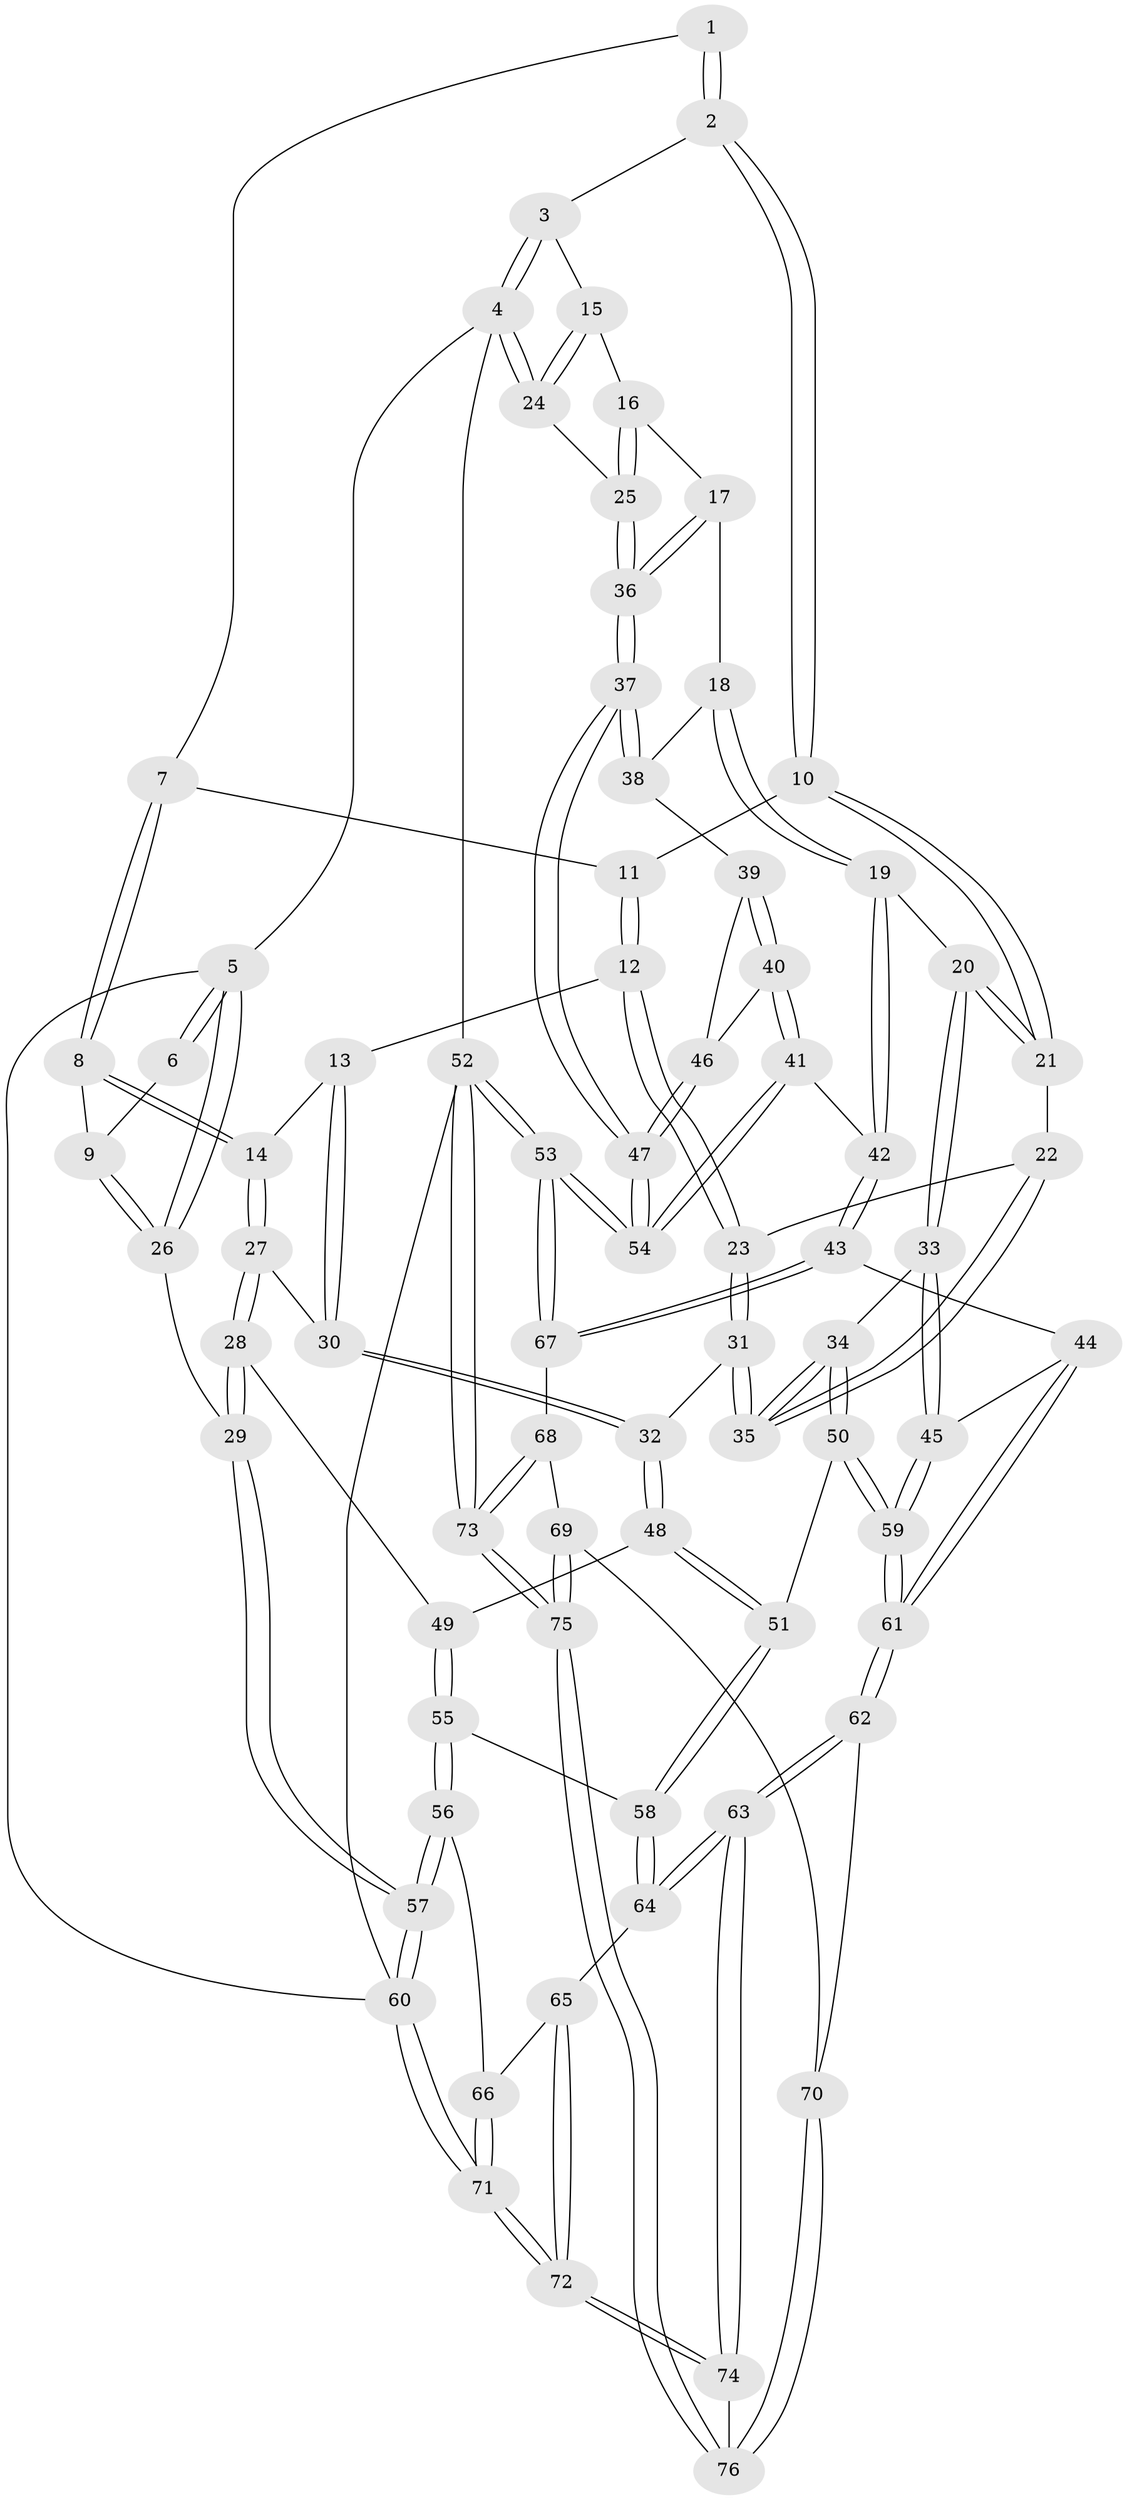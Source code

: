 // coarse degree distribution, {3: 0.3, 5: 0.1, 4: 0.3333333333333333, 6: 0.1, 2: 0.06666666666666667, 8: 0.1}
// Generated by graph-tools (version 1.1) at 2025/05/03/04/25 22:05:51]
// undirected, 76 vertices, 187 edges
graph export_dot {
graph [start="1"]
  node [color=gray90,style=filled];
  1 [pos="+0.4301640575761095+0"];
  2 [pos="+0.6295585419007262+0"];
  3 [pos="+0.6752271652365773+0"];
  4 [pos="+1+0"];
  5 [pos="+0+0"];
  6 [pos="+0.25543291970973797+0"];
  7 [pos="+0.2520921578695431+0.15062158015497487"];
  8 [pos="+0.1925740447533456+0.18785360977038443"];
  9 [pos="+0.18548229923745144+0.17665162404554974"];
  10 [pos="+0.6290458546907157+0"];
  11 [pos="+0.40756276944762637+0.15583955179042142"];
  12 [pos="+0.39566702942145804+0.23228284657239176"];
  13 [pos="+0.26118806393599897+0.25973092950547433"];
  14 [pos="+0.1911032448607269+0.20742174160395313"];
  15 [pos="+0.869786192884669+0.15505410448934737"];
  16 [pos="+0.8751420623013367+0.16872683783134032"];
  17 [pos="+0.884387118697092+0.26727469852935976"];
  18 [pos="+0.8387414481419293+0.34159540451361"];
  19 [pos="+0.7293663764647913+0.35717527062631604"];
  20 [pos="+0.6964878630256809+0.34422563205587436"];
  21 [pos="+0.6142450251760748+0.23284368880977777"];
  22 [pos="+0.5476316937769602+0.27762244344263826"];
  23 [pos="+0.4396091149227684+0.3044195245464906"];
  24 [pos="+1+0"];
  25 [pos="+1+0.19943400135606043"];
  26 [pos="+0+0"];
  27 [pos="+0.055517662466987895+0.34670321465532544"];
  28 [pos="+0.008211795204708609+0.3856850307818117"];
  29 [pos="+0+0.38451713321674397"];
  30 [pos="+0.31795834373934223+0.3777575111093485"];
  31 [pos="+0.3801801181228602+0.41017280231956726"];
  32 [pos="+0.34377622591598633+0.4125927161956383"];
  33 [pos="+0.5263893440967415+0.5265119150987289"];
  34 [pos="+0.5239678629307083+0.5256040036877739"];
  35 [pos="+0.5161358312768477+0.515733377196179"];
  36 [pos="+1+0.3337620145059441"];
  37 [pos="+1+0.36372393921431134"];
  38 [pos="+0.8621927119991148+0.37807373186741294"];
  39 [pos="+0.8633926107693841+0.380792015117814"];
  40 [pos="+0.8795258222956154+0.5473982107090323"];
  41 [pos="+0.862503916723631+0.600194237459322"];
  42 [pos="+0.7460130292141284+0.6670600990489535"];
  43 [pos="+0.7273651879717304+0.6876022956829206"];
  44 [pos="+0.6935874022653634+0.6800024299117712"];
  45 [pos="+0.6528069416033723+0.6634503175327098"];
  46 [pos="+1+0.4522106470233869"];
  47 [pos="+1+0.41759511202553534"];
  48 [pos="+0.2429904939070341+0.5119414882068528"];
  49 [pos="+0.0800286768212148+0.4451726296824775"];
  50 [pos="+0.30669348474457075+0.6784111817836921"];
  51 [pos="+0.27765000818634944+0.6735970027454342"];
  52 [pos="+1+1"];
  53 [pos="+1+0.9171239288736752"];
  54 [pos="+1+0.6907650324110316"];
  55 [pos="+0.10332544342251666+0.7248263913387922"];
  56 [pos="+0.03774395063397683+0.7591529620595072"];
  57 [pos="+0+0.7521802655873246"];
  58 [pos="+0.23731117827793105+0.7035868784902152"];
  59 [pos="+0.42279313792149203+0.7768484297716783"];
  60 [pos="+0+1"];
  61 [pos="+0.44098845165071604+0.9721807423927968"];
  62 [pos="+0.43367447400758025+1"];
  63 [pos="+0.40981249937125014+1"];
  64 [pos="+0.25470284821448236+0.8952780327812242"];
  65 [pos="+0.13199160419421418+0.8915947302056408"];
  66 [pos="+0.08021203502126456+0.834984896207759"];
  67 [pos="+0.743937791054595+0.7318969027328872"];
  68 [pos="+0.7443067685708308+0.7815795430235053"];
  69 [pos="+0.7121793287399405+0.8627779532787785"];
  70 [pos="+0.7087341955892585+0.8672832884936569"];
  71 [pos="+0+1"];
  72 [pos="+0.1005626703465396+1"];
  73 [pos="+1+1"];
  74 [pos="+0.40469198672270895+1"];
  75 [pos="+1+1"];
  76 [pos="+0.7134779553389191+1"];
  1 -- 2;
  1 -- 2;
  1 -- 7;
  2 -- 3;
  2 -- 10;
  2 -- 10;
  3 -- 4;
  3 -- 4;
  3 -- 15;
  4 -- 5;
  4 -- 24;
  4 -- 24;
  4 -- 52;
  5 -- 6;
  5 -- 6;
  5 -- 26;
  5 -- 26;
  5 -- 60;
  6 -- 9;
  7 -- 8;
  7 -- 8;
  7 -- 11;
  8 -- 9;
  8 -- 14;
  8 -- 14;
  9 -- 26;
  9 -- 26;
  10 -- 11;
  10 -- 21;
  10 -- 21;
  11 -- 12;
  11 -- 12;
  12 -- 13;
  12 -- 23;
  12 -- 23;
  13 -- 14;
  13 -- 30;
  13 -- 30;
  14 -- 27;
  14 -- 27;
  15 -- 16;
  15 -- 24;
  15 -- 24;
  16 -- 17;
  16 -- 25;
  16 -- 25;
  17 -- 18;
  17 -- 36;
  17 -- 36;
  18 -- 19;
  18 -- 19;
  18 -- 38;
  19 -- 20;
  19 -- 42;
  19 -- 42;
  20 -- 21;
  20 -- 21;
  20 -- 33;
  20 -- 33;
  21 -- 22;
  22 -- 23;
  22 -- 35;
  22 -- 35;
  23 -- 31;
  23 -- 31;
  24 -- 25;
  25 -- 36;
  25 -- 36;
  26 -- 29;
  27 -- 28;
  27 -- 28;
  27 -- 30;
  28 -- 29;
  28 -- 29;
  28 -- 49;
  29 -- 57;
  29 -- 57;
  30 -- 32;
  30 -- 32;
  31 -- 32;
  31 -- 35;
  31 -- 35;
  32 -- 48;
  32 -- 48;
  33 -- 34;
  33 -- 45;
  33 -- 45;
  34 -- 35;
  34 -- 35;
  34 -- 50;
  34 -- 50;
  36 -- 37;
  36 -- 37;
  37 -- 38;
  37 -- 38;
  37 -- 47;
  37 -- 47;
  38 -- 39;
  39 -- 40;
  39 -- 40;
  39 -- 46;
  40 -- 41;
  40 -- 41;
  40 -- 46;
  41 -- 42;
  41 -- 54;
  41 -- 54;
  42 -- 43;
  42 -- 43;
  43 -- 44;
  43 -- 67;
  43 -- 67;
  44 -- 45;
  44 -- 61;
  44 -- 61;
  45 -- 59;
  45 -- 59;
  46 -- 47;
  46 -- 47;
  47 -- 54;
  47 -- 54;
  48 -- 49;
  48 -- 51;
  48 -- 51;
  49 -- 55;
  49 -- 55;
  50 -- 51;
  50 -- 59;
  50 -- 59;
  51 -- 58;
  51 -- 58;
  52 -- 53;
  52 -- 53;
  52 -- 73;
  52 -- 73;
  52 -- 60;
  53 -- 54;
  53 -- 54;
  53 -- 67;
  53 -- 67;
  55 -- 56;
  55 -- 56;
  55 -- 58;
  56 -- 57;
  56 -- 57;
  56 -- 66;
  57 -- 60;
  57 -- 60;
  58 -- 64;
  58 -- 64;
  59 -- 61;
  59 -- 61;
  60 -- 71;
  60 -- 71;
  61 -- 62;
  61 -- 62;
  62 -- 63;
  62 -- 63;
  62 -- 70;
  63 -- 64;
  63 -- 64;
  63 -- 74;
  63 -- 74;
  64 -- 65;
  65 -- 66;
  65 -- 72;
  65 -- 72;
  66 -- 71;
  66 -- 71;
  67 -- 68;
  68 -- 69;
  68 -- 73;
  68 -- 73;
  69 -- 70;
  69 -- 75;
  69 -- 75;
  70 -- 76;
  70 -- 76;
  71 -- 72;
  71 -- 72;
  72 -- 74;
  72 -- 74;
  73 -- 75;
  73 -- 75;
  74 -- 76;
  75 -- 76;
  75 -- 76;
}
